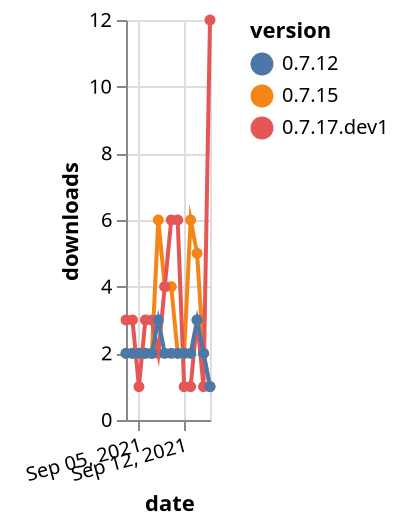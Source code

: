 {"$schema": "https://vega.github.io/schema/vega-lite/v5.json", "description": "A simple bar chart with embedded data.", "data": {"values": [{"date": "2021-09-03", "total": 10011, "delta": 2, "version": "0.7.15"}, {"date": "2021-09-04", "total": 10013, "delta": 2, "version": "0.7.15"}, {"date": "2021-09-05", "total": 10015, "delta": 2, "version": "0.7.15"}, {"date": "2021-09-06", "total": 10017, "delta": 2, "version": "0.7.15"}, {"date": "2021-09-07", "total": 10019, "delta": 2, "version": "0.7.15"}, {"date": "2021-09-08", "total": 10025, "delta": 6, "version": "0.7.15"}, {"date": "2021-09-09", "total": 10029, "delta": 4, "version": "0.7.15"}, {"date": "2021-09-10", "total": 10033, "delta": 4, "version": "0.7.15"}, {"date": "2021-09-11", "total": 10035, "delta": 2, "version": "0.7.15"}, {"date": "2021-09-12", "total": 10037, "delta": 2, "version": "0.7.15"}, {"date": "2021-09-13", "total": 10043, "delta": 6, "version": "0.7.15"}, {"date": "2021-09-14", "total": 10048, "delta": 5, "version": "0.7.15"}, {"date": "2021-09-15", "total": 10050, "delta": 2, "version": "0.7.15"}, {"date": "2021-09-16", "total": 10051, "delta": 1, "version": "0.7.15"}, {"date": "2021-09-03", "total": 1781, "delta": 3, "version": "0.7.17.dev1"}, {"date": "2021-09-04", "total": 1784, "delta": 3, "version": "0.7.17.dev1"}, {"date": "2021-09-05", "total": 1785, "delta": 1, "version": "0.7.17.dev1"}, {"date": "2021-09-06", "total": 1788, "delta": 3, "version": "0.7.17.dev1"}, {"date": "2021-09-07", "total": 1791, "delta": 3, "version": "0.7.17.dev1"}, {"date": "2021-09-08", "total": 1793, "delta": 2, "version": "0.7.17.dev1"}, {"date": "2021-09-09", "total": 1797, "delta": 4, "version": "0.7.17.dev1"}, {"date": "2021-09-10", "total": 1803, "delta": 6, "version": "0.7.17.dev1"}, {"date": "2021-09-11", "total": 1809, "delta": 6, "version": "0.7.17.dev1"}, {"date": "2021-09-12", "total": 1810, "delta": 1, "version": "0.7.17.dev1"}, {"date": "2021-09-13", "total": 1811, "delta": 1, "version": "0.7.17.dev1"}, {"date": "2021-09-14", "total": 1814, "delta": 3, "version": "0.7.17.dev1"}, {"date": "2021-09-15", "total": 1815, "delta": 1, "version": "0.7.17.dev1"}, {"date": "2021-09-16", "total": 1827, "delta": 12, "version": "0.7.17.dev1"}, {"date": "2021-09-03", "total": 8978, "delta": 2, "version": "0.7.12"}, {"date": "2021-09-04", "total": 8980, "delta": 2, "version": "0.7.12"}, {"date": "2021-09-05", "total": 8982, "delta": 2, "version": "0.7.12"}, {"date": "2021-09-06", "total": 8984, "delta": 2, "version": "0.7.12"}, {"date": "2021-09-07", "total": 8986, "delta": 2, "version": "0.7.12"}, {"date": "2021-09-08", "total": 8989, "delta": 3, "version": "0.7.12"}, {"date": "2021-09-09", "total": 8991, "delta": 2, "version": "0.7.12"}, {"date": "2021-09-10", "total": 8993, "delta": 2, "version": "0.7.12"}, {"date": "2021-09-11", "total": 8995, "delta": 2, "version": "0.7.12"}, {"date": "2021-09-12", "total": 8997, "delta": 2, "version": "0.7.12"}, {"date": "2021-09-13", "total": 8999, "delta": 2, "version": "0.7.12"}, {"date": "2021-09-14", "total": 9002, "delta": 3, "version": "0.7.12"}, {"date": "2021-09-15", "total": 9004, "delta": 2, "version": "0.7.12"}, {"date": "2021-09-16", "total": 9005, "delta": 1, "version": "0.7.12"}]}, "width": "container", "mark": {"type": "line", "point": {"filled": true}}, "encoding": {"x": {"field": "date", "type": "temporal", "timeUnit": "yearmonthdate", "title": "date", "axis": {"labelAngle": -15}}, "y": {"field": "delta", "type": "quantitative", "title": "downloads"}, "color": {"field": "version", "type": "nominal"}, "tooltip": {"field": "delta"}}}